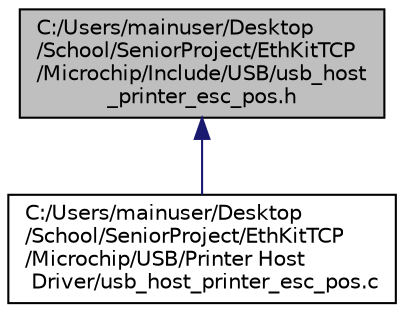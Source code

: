 digraph "C:/Users/mainuser/Desktop/School/SeniorProject/EthKitTCP/Microchip/Include/USB/usb_host_printer_esc_pos.h"
{
  edge [fontname="Helvetica",fontsize="10",labelfontname="Helvetica",labelfontsize="10"];
  node [fontname="Helvetica",fontsize="10",shape=record];
  Node1 [label="C:/Users/mainuser/Desktop\l/School/SeniorProject/EthKitTCP\l/Microchip/Include/USB/usb_host\l_printer_esc_pos.h",height=0.2,width=0.4,color="black", fillcolor="grey75", style="filled", fontcolor="black"];
  Node1 -> Node2 [dir="back",color="midnightblue",fontsize="10",style="solid",fontname="Helvetica"];
  Node2 [label="C:/Users/mainuser/Desktop\l/School/SeniorProject/EthKitTCP\l/Microchip/USB/Printer Host\l Driver/usb_host_printer_esc_pos.c",height=0.2,width=0.4,color="black", fillcolor="white", style="filled",URL="$usb__host__printer__esc__pos_8c.html"];
}
